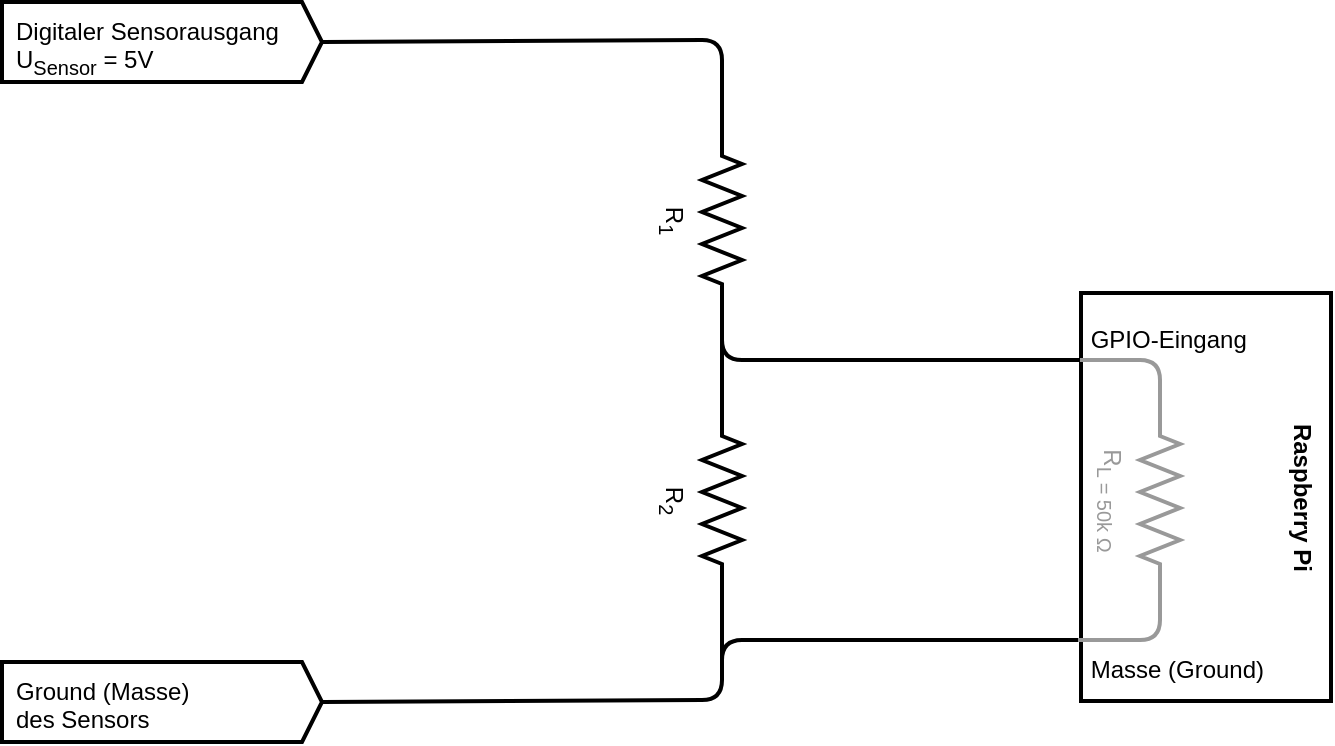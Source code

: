 <mxfile version="11.3.0" type="device" pages="1"><diagram name="Page-1" id="7e0a89b8-554c-2b80-1dc8-d5c74ca68de4"><mxGraphModel dx="1372" dy="534" grid="1" gridSize="10" guides="1" tooltips="1" connect="1" arrows="1" fold="1" page="0" pageScale="1" pageWidth="1100" pageHeight="850" background="#ffffff" math="0" shadow="0"><root><mxCell id="0"/><mxCell id="1" parent="0"/><mxCell id="LqkmVaAEL9OPcv-IJOVj-6" value="R&lt;sub&gt;1&lt;/sub&gt;" style="pointerEvents=1;verticalLabelPosition=bottom;shadow=0;dashed=0;align=center;fillColor=#ffffff;html=1;verticalAlign=top;strokeWidth=2;shape=mxgraph.electrical.resistors.resistor_2;rotation=90;" vertex="1" parent="1"><mxGeometry x="110" y="330" width="100" height="20" as="geometry"/></mxCell><mxCell id="LqkmVaAEL9OPcv-IJOVj-7" value="R&lt;sub&gt;2&lt;/sub&gt;" style="pointerEvents=1;verticalLabelPosition=bottom;shadow=0;dashed=0;align=center;fillColor=#ffffff;html=1;verticalAlign=top;strokeWidth=2;shape=mxgraph.electrical.resistors.resistor_2;rotation=90;" vertex="1" parent="1"><mxGeometry x="110" y="470" width="100" height="20" as="geometry"/></mxCell><mxCell id="LqkmVaAEL9OPcv-IJOVj-11" value="Raspberry Pi" style="rounded=0;whiteSpace=wrap;html=1;strokeWidth=2;align=center;verticalAlign=top;fontStyle=1;rotation=90;" vertex="1" parent="1"><mxGeometry x="300" y="416" width="204" height="125" as="geometry"/></mxCell><mxCell id="LqkmVaAEL9OPcv-IJOVj-12" value="R&lt;sub&gt;L = 50k &lt;/sub&gt;&lt;sub&gt;Ω&lt;/sub&gt;" style="pointerEvents=1;verticalLabelPosition=bottom;shadow=0;dashed=0;align=center;fillColor=#ffffff;html=1;verticalAlign=top;strokeWidth=2;shape=mxgraph.electrical.resistors.resistor_2;fontColor=#999999;strokeColor=#999999;rotation=90;" vertex="1" parent="1"><mxGeometry x="329" y="470" width="100" height="20" as="geometry"/></mxCell><mxCell id="LqkmVaAEL9OPcv-IJOVj-15" value="" style="endArrow=none;html=1;fontColor=#999999;strokeWidth=2;" edge="1" parent="1"><mxGeometry width="50" height="50" relative="1" as="geometry"><mxPoint x="319" y="550" as="sourcePoint"/><mxPoint x="339" y="550" as="targetPoint"/></mxGeometry></mxCell><mxCell id="LqkmVaAEL9OPcv-IJOVj-16" value="&amp;nbsp;Masse (Ground)" style="text;html=1;resizable=0;points=[];autosize=1;align=left;verticalAlign=top;spacingTop=-4;fontColor=#000000;fontSize=12;rotation=0;" vertex="1" parent="1"><mxGeometry x="339" y="555" width="110" height="20" as="geometry"/></mxCell><mxCell id="LqkmVaAEL9OPcv-IJOVj-19" value="&amp;nbsp;GPIO-Eingang" style="text;html=1;resizable=0;points=[];autosize=1;align=left;verticalAlign=top;spacingTop=-4;fontColor=#000000;fontSize=12;rotation=0;" vertex="1" parent="1"><mxGeometry x="339" y="390" width="100" height="20" as="geometry"/></mxCell><mxCell id="LqkmVaAEL9OPcv-IJOVj-13" value="" style="endArrow=none;html=1;fontColor=#999999;strokeWidth=2;" edge="1" parent="1"><mxGeometry width="50" height="50" relative="1" as="geometry"><mxPoint x="339" y="410" as="sourcePoint"/><mxPoint x="319" y="410" as="targetPoint"/><Array as="points"/></mxGeometry></mxCell><mxCell id="LqkmVaAEL9OPcv-IJOVj-36" value="" style="endArrow=none;html=1;strokeColor=#999999;strokeWidth=2;fontSize=12;fontColor=#000000;entryX=0;entryY=0.5;entryDx=0;entryDy=0;entryPerimeter=0;jumpStyle=gap;" edge="1" parent="1" target="LqkmVaAEL9OPcv-IJOVj-12"><mxGeometry width="100" relative="1" as="geometry"><mxPoint x="339" y="410" as="sourcePoint"/><mxPoint x="379.0" y="429" as="targetPoint"/><Array as="points"><mxPoint x="379" y="410"/></Array></mxGeometry></mxCell><mxCell id="LqkmVaAEL9OPcv-IJOVj-37" value="" style="endArrow=none;html=1;strokeColor=#999999;strokeWidth=2;fontSize=12;fontColor=#000000;entryX=0.977;entryY=0.5;entryDx=0;entryDy=0;entryPerimeter=0;jumpStyle=gap;" edge="1" parent="1" target="LqkmVaAEL9OPcv-IJOVj-12"><mxGeometry width="100" relative="1" as="geometry"><mxPoint x="338" y="550" as="sourcePoint"/><mxPoint x="269" y="590" as="targetPoint"/><Array as="points"><mxPoint x="379" y="550"/></Array></mxGeometry></mxCell><mxCell id="LqkmVaAEL9OPcv-IJOVj-27" value="" style="shape=mxgraph.arrows2.arrow;verticalLabelPosition=bottom;shadow=0;dashed=0;align=center;fillColor=#ffffff;html=1;verticalAlign=top;strokeWidth=2;dy=0;dx=10;notch=0;container=0;rotation=0;" vertex="1" parent="1"><mxGeometry x="-200" y="561" width="160" height="40" as="geometry"/></mxCell><mxCell id="LqkmVaAEL9OPcv-IJOVj-28" value="&lt;div&gt;Ground (Masse)&lt;/div&gt;&lt;div&gt;des Sensors&lt;br&gt;&lt;/div&gt;" style="text;html=1;resizable=0;points=[];autosize=1;align=left;verticalAlign=top;spacingTop=-4;rotation=0;" vertex="1" parent="1"><mxGeometry x="-195" y="566" width="100" height="30" as="geometry"/></mxCell><mxCell id="LqkmVaAEL9OPcv-IJOVj-1" value="" style="shape=mxgraph.arrows2.arrow;verticalLabelPosition=bottom;shadow=0;dashed=0;align=center;fillColor=#ffffff;html=1;verticalAlign=top;strokeWidth=2;dy=0;dx=10;notch=0;container=0;rotation=0;" vertex="1" parent="1"><mxGeometry x="-200" y="231" width="160" height="40" as="geometry"/></mxCell><mxCell id="LqkmVaAEL9OPcv-IJOVj-2" value="&lt;div&gt;Digitaler Sensorausgang&lt;/div&gt;&lt;div&gt;U&lt;sub&gt;Sensor&lt;/sub&gt; = 5V&lt;br&gt;&lt;/div&gt;" style="text;html=1;resizable=0;points=[];autosize=1;align=left;verticalAlign=top;spacingTop=-4;rotation=0;" vertex="1" parent="1"><mxGeometry x="-195" y="236" width="150" height="30" as="geometry"/></mxCell><mxCell id="LqkmVaAEL9OPcv-IJOVj-39" value="" style="endArrow=none;html=1;strokeColor=#000000;strokeWidth=2;fontSize=12;fontColor=#000000;exitX=1;exitY=0.5;exitDx=0;exitDy=0;exitPerimeter=0;entryX=0;entryY=0.5;entryDx=0;entryDy=0;entryPerimeter=0;jumpStyle=gap;" edge="1" parent="1" source="LqkmVaAEL9OPcv-IJOVj-1" target="LqkmVaAEL9OPcv-IJOVj-6"><mxGeometry width="100" relative="1" as="geometry"><mxPoint x="-110" y="400" as="sourcePoint"/><mxPoint x="-10" y="400" as="targetPoint"/><Array as="points"><mxPoint x="160" y="250"/></Array></mxGeometry></mxCell><mxCell id="LqkmVaAEL9OPcv-IJOVj-40" value="" style="endArrow=none;html=1;strokeColor=#000000;strokeWidth=2;fontSize=12;fontColor=#000000;entryX=1;entryY=0.5;entryDx=0;entryDy=0;entryPerimeter=0;exitX=1;exitY=0.5;exitDx=0;exitDy=0;exitPerimeter=0;jumpStyle=gap;" edge="1" parent="1" source="LqkmVaAEL9OPcv-IJOVj-27" target="LqkmVaAEL9OPcv-IJOVj-7"><mxGeometry width="100" relative="1" as="geometry"><mxPoint x="120" y="590" as="sourcePoint"/><mxPoint x="220" y="590" as="targetPoint"/><Array as="points"><mxPoint x="160" y="580"/></Array></mxGeometry></mxCell><mxCell id="LqkmVaAEL9OPcv-IJOVj-41" value="" style="endArrow=none;html=1;strokeColor=#000000;strokeWidth=2;fontSize=12;fontColor=#000000;entryX=1;entryY=0.5;entryDx=0;entryDy=0;entryPerimeter=0;exitX=0;exitY=0.5;exitDx=0;exitDy=0;exitPerimeter=0;jumpStyle=gap;" edge="1" parent="1" source="LqkmVaAEL9OPcv-IJOVj-7" target="LqkmVaAEL9OPcv-IJOVj-6"><mxGeometry width="100" relative="1" as="geometry"><mxPoint x="-50" y="430" as="sourcePoint"/><mxPoint x="50" y="430" as="targetPoint"/></mxGeometry></mxCell><mxCell id="LqkmVaAEL9OPcv-IJOVj-42" value="" style="endArrow=none;html=1;strokeColor=#000000;strokeWidth=2;fontSize=12;fontColor=#000000;exitX=1;exitY=0.5;exitDx=0;exitDy=0;exitPerimeter=0;jumpStyle=gap;" edge="1" parent="1" source="LqkmVaAEL9OPcv-IJOVj-6"><mxGeometry width="100" relative="1" as="geometry"><mxPoint x="250" y="300" as="sourcePoint"/><mxPoint x="320" y="410" as="targetPoint"/><Array as="points"><mxPoint x="160" y="410"/></Array></mxGeometry></mxCell><mxCell id="LqkmVaAEL9OPcv-IJOVj-43" value="" style="endArrow=none;html=1;strokeColor=#000000;strokeWidth=2;fontSize=12;fontColor=#000000;" edge="1" parent="1"><mxGeometry width="100" relative="1" as="geometry"><mxPoint x="160" y="570" as="sourcePoint"/><mxPoint x="320" y="550" as="targetPoint"/><Array as="points"><mxPoint x="160" y="550"/></Array></mxGeometry></mxCell></root></mxGraphModel></diagram></mxfile>
